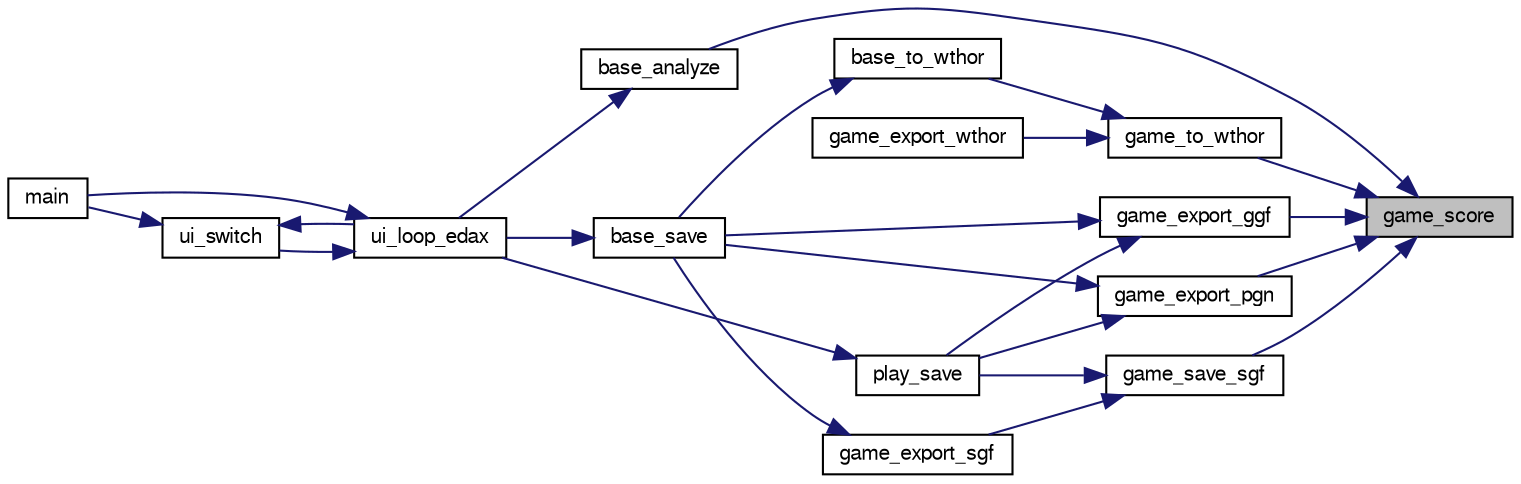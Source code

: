 digraph "game_score"
{
 // LATEX_PDF_SIZE
  bgcolor="transparent";
  edge [fontname="FreeSans",fontsize="10",labelfontname="FreeSans",labelfontsize="10"];
  node [fontname="FreeSans",fontsize="10",shape=record];
  rankdir="RL";
  Node1 [label="game_score",height=0.2,width=0.4,color="black", fillcolor="grey75", style="filled", fontcolor="black",tooltip="Compute the final score of the game, for the initial player."];
  Node1 -> Node2 [dir="back",color="midnightblue",fontsize="10",style="solid",fontname="FreeSans"];
  Node2 [label="base_analyze",height=0.2,width=0.4,color="black",URL="$base_8c.html#a130adf3915feeb8dd21edd8c715c220f",tooltip="Base analysis."];
  Node2 -> Node3 [dir="back",color="midnightblue",fontsize="10",style="solid",fontname="FreeSans"];
  Node3 [label="ui_loop_edax",height=0.2,width=0.4,color="black",URL="$edax_8c.html#a2354b96c7688bae32bedb6203d672f50",tooltip="Loop event."];
  Node3 -> Node4 [dir="back",color="midnightblue",fontsize="10",style="solid",fontname="FreeSans"];
  Node4 [label="main",height=0.2,width=0.4,color="black",URL="$main_8c.html#a3c04138a5bfe5d72780bb7e82a18e627",tooltip="edax main function."];
  Node3 -> Node5 [dir="back",color="midnightblue",fontsize="10",style="solid",fontname="FreeSans"];
  Node5 [label="ui_switch",height=0.2,width=0.4,color="black",URL="$ui_8c.html#a4234d6b0fd690186ef0ec2fc2eba2d4d",tooltip="Switch between different User Interface."];
  Node5 -> Node4 [dir="back",color="midnightblue",fontsize="10",style="solid",fontname="FreeSans"];
  Node5 -> Node3 [dir="back",color="midnightblue",fontsize="10",style="solid",fontname="FreeSans"];
  Node1 -> Node6 [dir="back",color="midnightblue",fontsize="10",style="solid",fontname="FreeSans"];
  Node6 [label="game_export_ggf",height=0.2,width=0.4,color="black",URL="$game_8c.html#a08ef7a32b9063eefedfa040ab7e95ea2",tooltip="Write a game to the Generic Game Format (ggf) file."];
  Node6 -> Node7 [dir="back",color="midnightblue",fontsize="10",style="solid",fontname="FreeSans"];
  Node7 [label="base_save",height=0.2,width=0.4,color="black",URL="$base_8c.html#a290adf2a96f38b6d37874b1486027ec8",tooltip="Save a game database."];
  Node7 -> Node3 [dir="back",color="midnightblue",fontsize="10",style="solid",fontname="FreeSans"];
  Node6 -> Node8 [dir="back",color="midnightblue",fontsize="10",style="solid",fontname="FreeSans"];
  Node8 [label="play_save",height=0.2,width=0.4,color="black",URL="$play_8c.html#a6bfab22913b749330068bde2bb80afa3",tooltip="Save a played game."];
  Node8 -> Node3 [dir="back",color="midnightblue",fontsize="10",style="solid",fontname="FreeSans"];
  Node1 -> Node9 [dir="back",color="midnightblue",fontsize="10",style="solid",fontname="FreeSans"];
  Node9 [label="game_export_pgn",height=0.2,width=0.4,color="black",URL="$game_8c.html#acf88b6a57b6b9305fce116cb0df32138",tooltip="Write a game to a pgn file."];
  Node9 -> Node7 [dir="back",color="midnightblue",fontsize="10",style="solid",fontname="FreeSans"];
  Node9 -> Node8 [dir="back",color="midnightblue",fontsize="10",style="solid",fontname="FreeSans"];
  Node1 -> Node10 [dir="back",color="midnightblue",fontsize="10",style="solid",fontname="FreeSans"];
  Node10 [label="game_save_sgf",height=0.2,width=0.4,color="black",URL="$game_8c.html#a41649055df8b13ab4e9fc89d16c436c3",tooltip="Write a game to the Generic Game Format (ggf) file."];
  Node10 -> Node11 [dir="back",color="midnightblue",fontsize="10",style="solid",fontname="FreeSans"];
  Node11 [label="game_export_sgf",height=0.2,width=0.4,color="black",URL="$game_8c.html#a2d1419dd54d59efc0e94ead59565d9cf",tooltip=" "];
  Node11 -> Node7 [dir="back",color="midnightblue",fontsize="10",style="solid",fontname="FreeSans"];
  Node10 -> Node8 [dir="back",color="midnightblue",fontsize="10",style="solid",fontname="FreeSans"];
  Node1 -> Node12 [dir="back",color="midnightblue",fontsize="10",style="solid",fontname="FreeSans"];
  Node12 [label="game_to_wthor",height=0.2,width=0.4,color="black",URL="$game_8c.html#a9cd08f7dd5f88f543d9dcad99f818397",tooltip="convert a Game to a Whor game."];
  Node12 -> Node13 [dir="back",color="midnightblue",fontsize="10",style="solid",fontname="FreeSans"];
  Node13 [label="base_to_wthor",height=0.2,width=0.4,color="black",URL="$base_8c.html#a927d0aa4ac1294345af68a8bfd224012",tooltip="Convert to a wthor base."];
  Node13 -> Node7 [dir="back",color="midnightblue",fontsize="10",style="solid",fontname="FreeSans"];
  Node12 -> Node14 [dir="back",color="midnightblue",fontsize="10",style="solid",fontname="FreeSans"];
  Node14 [label="game_export_wthor",height=0.2,width=0.4,color="black",URL="$game_8c.html#a931032e25209a773baf042eba636a3da",tooltip="Write a game to a Wthor file."];
}
